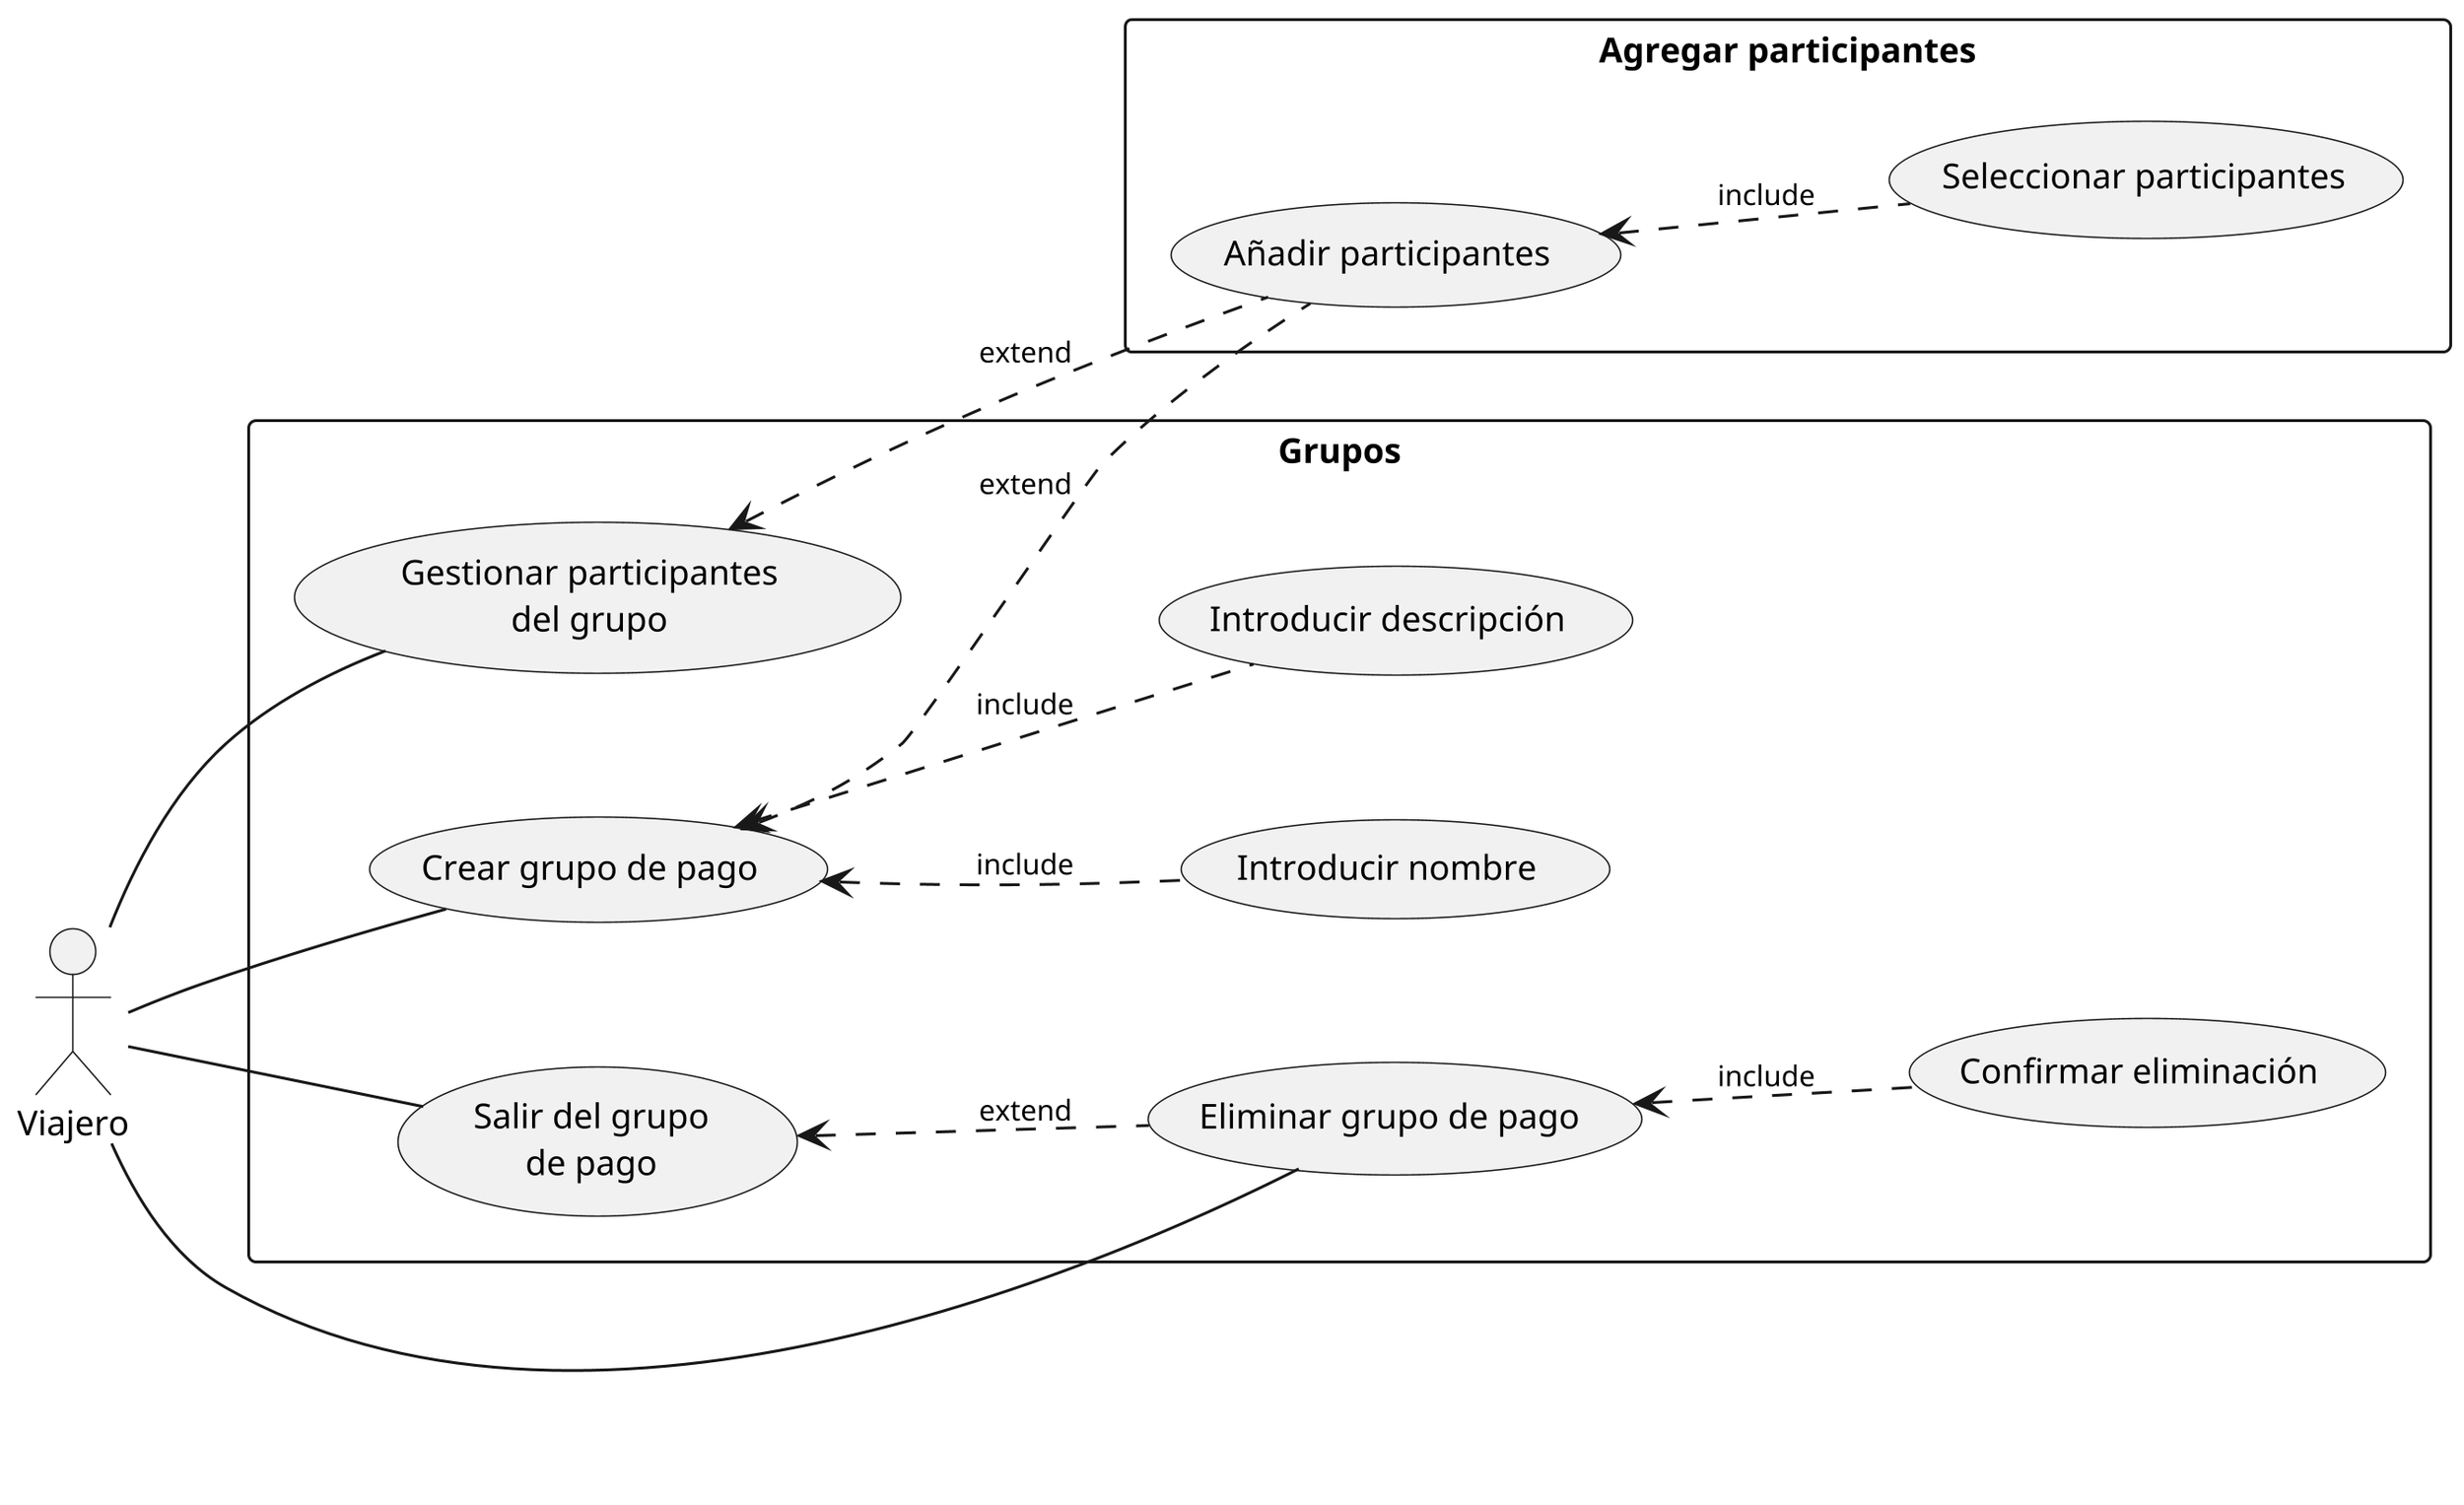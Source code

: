 @startuml
left to right direction

skinparam dpi 300
'skinparam linetype ortho
skinparam nodesep 50
skinparam ranksep 50

skinparam default{
 FontSize 12
}

skinparam arrowFontSize 10
skinparam classFontSize 14

skinparam arrowSize 10

'''

:V: as "Viajero"

rectangle Grupos {
   (Gestionar participantes\ndel grupo) as participantes
   (Crear grupo de pago) as crear_grupo
   (Eliminar grupo de pago) as eliminar_grupo
   (Salir del grupo\nde pago) as salir_grupo

   V -down- participantes
   V -down- crear_grupo
   V -down- eliminar_grupo
   V -down- salir_grupo
   salir_grupo <.. eliminar_grupo : extend

   crear_grupo <.. (Introducir nombre) : include
   crear_grupo <.. (Introducir descripción) : include

   eliminar_grupo <.. (Confirmar eliminación) : include
}

rectangle "Agregar participantes" {
  (Añadir participantes) as agregar_participantes

  crear_grupo <.. agregar_participantes : extend
  participantes <.. agregar_participantes : extend

  agregar_participantes <.. (Seleccionar participantes) : include
}

@enduml

